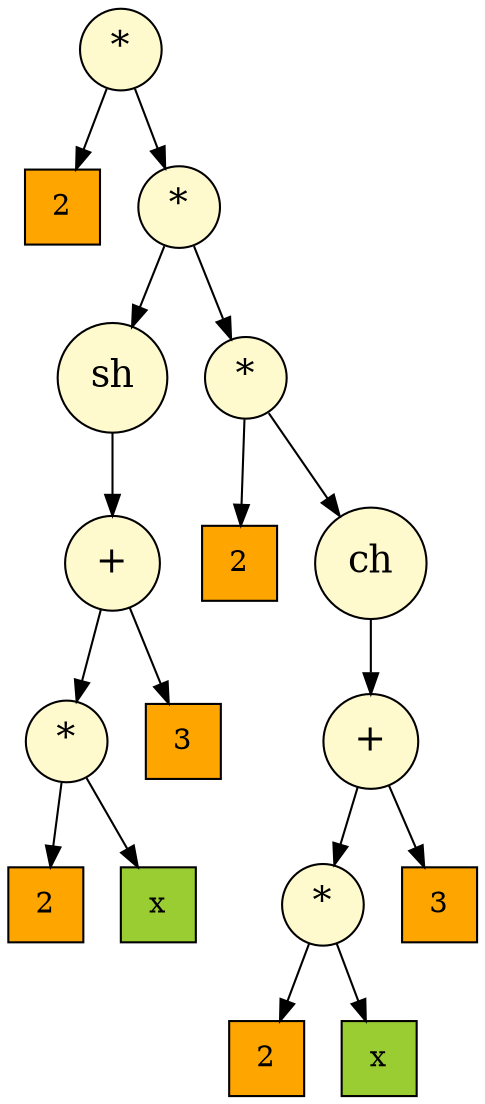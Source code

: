 digraph dump
{
node [style = filled]
	node0x55f9fc11cd30 [shape = "circle" label = "*", fillcolor = "#fffacd", fontsize = 18]
	node0x55f9fc11c6b0 [shape = "square" label = "2", fillcolor = "#ffa500"]
	node0x55f9fc11cd30 -> node0x55f9fc11c6b0
	node0x55f9fc11ccf0 [shape = "circle" label = "*", fillcolor = "#fffacd", fontsize = 18]
	node0x55f9fc11d0e0 [shape = "circle" label = "sh", fillcolor = "#fffacd", fontsize = 18]
	node0x55f9fc11d0a0 [shape = "circle" label = "+", fillcolor = "#fffacd", fontsize = 18]
	node0x55f9fc11d020 [shape = "circle" label = "*", fillcolor = "#fffacd", fontsize = 18]
	node0x55f9fc11cfa0 [shape = "square" label = "2", fillcolor = "#ffa500"]
	node0x55f9fc11d020 -> node0x55f9fc11cfa0
	node0x55f9fc11cfe0 [shape = "square" label = "x", fillcolor = "#9acd32"]
	node0x55f9fc11d020 -> node0x55f9fc11cfe0
	node0x55f9fc11d0a0 -> node0x55f9fc11d020
	node0x55f9fc11d060 [shape = "square" label = "3", fillcolor = "#ffa500"]
	node0x55f9fc11d0a0 -> node0x55f9fc11d060
	node0x55f9fc11d0e0 -> node0x55f9fc11d0a0
	node0x55f9fc11ccf0 -> node0x55f9fc11d0e0
	node0x55f9fc11ccb0 [shape = "circle" label = "*", fillcolor = "#fffacd", fontsize = 18]
	node0x55f9fc11cc70 [shape = "square" label = "2", fillcolor = "#ffa500"]
	node0x55f9fc11ccb0 -> node0x55f9fc11cc70
	node0x55f9fc11ca30 [shape = "circle" label = "ch", fillcolor = "#fffacd", fontsize = 18]
	node0x55f9fc11c9f0 [shape = "circle" label = "+", fillcolor = "#fffacd", fontsize = 18]
	node0x55f9fc11c970 [shape = "circle" label = "*", fillcolor = "#fffacd", fontsize = 18]
	node0x55f9fc11c8f0 [shape = "square" label = "2", fillcolor = "#ffa500"]
	node0x55f9fc11c970 -> node0x55f9fc11c8f0
	node0x55f9fc11c930 [shape = "square" label = "x", fillcolor = "#9acd32"]
	node0x55f9fc11c970 -> node0x55f9fc11c930
	node0x55f9fc11c9f0 -> node0x55f9fc11c970
	node0x55f9fc11c9b0 [shape = "square" label = "3", fillcolor = "#ffa500"]
	node0x55f9fc11c9f0 -> node0x55f9fc11c9b0
	node0x55f9fc11ca30 -> node0x55f9fc11c9f0
	node0x55f9fc11ccb0 -> node0x55f9fc11ca30
	node0x55f9fc11ccf0 -> node0x55f9fc11ccb0
	node0x55f9fc11cd30 -> node0x55f9fc11ccf0

}
